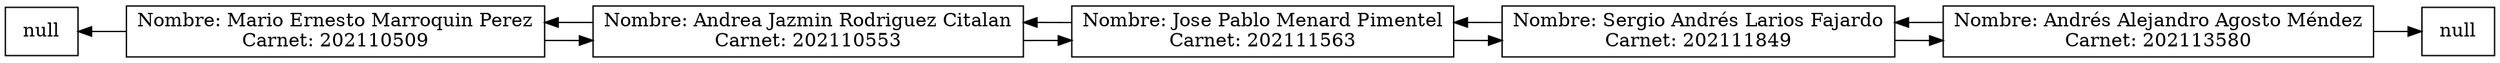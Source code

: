digraph lista{
rankdir=LR;
node[shape = record];
nodonull1[label="null"];
nodonull2[label="null"];
nodonull1->nodo0 [dir=back];
nodo0[label="Nombre: Mario Ernesto Marroquin Perez\nCarnet: 202110509"];
nodo1[label="Nombre: Andrea Jazmin Rodriguez Citalan\nCarnet: 202110553"];
nodo2[label="Nombre: Jose Pablo Menard Pimentel\nCarnet: 202111563"];
nodo3[label="Nombre: Sergio Andrés Larios Fajardo\nCarnet: 202111849"];
nodo4[label="Nombre: Andrés Alejandro Agosto Méndez\nCarnet: 202113580"];
nodo0->nodo1;
nodo1->nodo0;
nodo1->nodo2;
nodo2->nodo1;
nodo2->nodo3;
nodo3->nodo2;
nodo3->nodo4;
nodo4->nodo3;
nodo4->nodonull2;
}